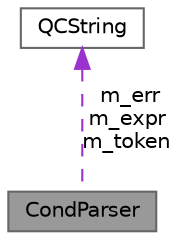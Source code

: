 digraph "CondParser"
{
 // INTERACTIVE_SVG=YES
 // LATEX_PDF_SIZE
  bgcolor="transparent";
  edge [fontname=Helvetica,fontsize=10,labelfontname=Helvetica,labelfontsize=10];
  node [fontname=Helvetica,fontsize=10,shape=box,height=0.2,width=0.4];
  Node1 [label="CondParser",height=0.2,width=0.4,color="gray40", fillcolor="grey60", style="filled", fontcolor="black",tooltip="Copyright (C) 1997-2015 by Dimitri van Heesch."];
  Node2 -> Node1 [dir="back",color="darkorchid3",style="dashed",label=" m_err\nm_expr\nm_token" ];
  Node2 [label="QCString",height=0.2,width=0.4,color="gray40", fillcolor="white", style="filled",URL="$d9/d45/class_q_c_string.html",tooltip="This is an alternative implementation of QCString."];
}
